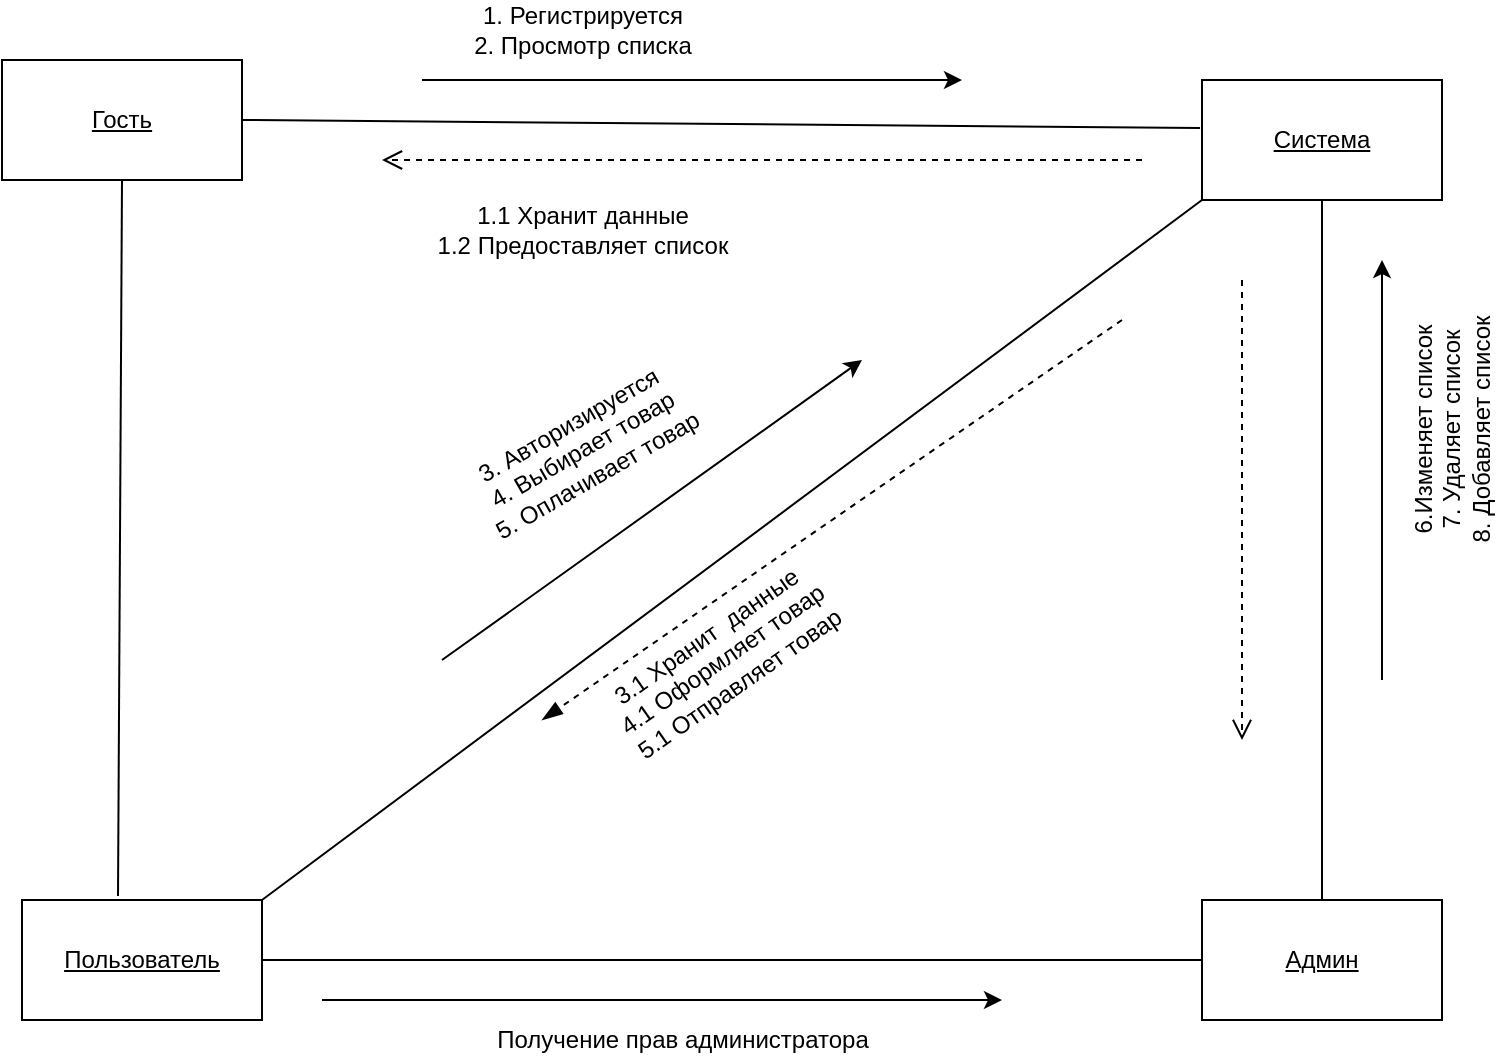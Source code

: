 <mxfile version="15.8.3" type="github">
  <diagram id="qPGfvWFNzOa745rkmDFE" name="Page-1">
    <mxGraphModel dx="817" dy="619" grid="1" gridSize="10" guides="1" tooltips="1" connect="1" arrows="1" fold="1" page="1" pageScale="1" pageWidth="827" pageHeight="1169" math="0" shadow="0">
      <root>
        <mxCell id="0" />
        <mxCell id="1" parent="0" />
        <mxCell id="qEhfhbL_20rRrMWLhHlk-1" value="&lt;u&gt;Гость&lt;/u&gt;" style="rounded=0;whiteSpace=wrap;html=1;" vertex="1" parent="1">
          <mxGeometry x="20" y="50" width="120" height="60" as="geometry" />
        </mxCell>
        <mxCell id="qEhfhbL_20rRrMWLhHlk-2" value="&lt;u&gt;Система&lt;/u&gt;" style="rounded=0;whiteSpace=wrap;html=1;" vertex="1" parent="1">
          <mxGeometry x="620" y="60" width="120" height="60" as="geometry" />
        </mxCell>
        <mxCell id="qEhfhbL_20rRrMWLhHlk-3" value="&lt;u&gt;Админ&lt;/u&gt;" style="rounded=0;whiteSpace=wrap;html=1;" vertex="1" parent="1">
          <mxGeometry x="620" y="470" width="120" height="60" as="geometry" />
        </mxCell>
        <mxCell id="qEhfhbL_20rRrMWLhHlk-4" value="&lt;u&gt;Пользователь&lt;/u&gt;" style="rounded=0;whiteSpace=wrap;html=1;" vertex="1" parent="1">
          <mxGeometry x="30" y="470" width="120" height="60" as="geometry" />
        </mxCell>
        <mxCell id="qEhfhbL_20rRrMWLhHlk-11" value="" style="endArrow=none;html=1;rounded=0;entryX=-0.008;entryY=0.4;entryDx=0;entryDy=0;entryPerimeter=0;exitX=1;exitY=0.5;exitDx=0;exitDy=0;" edge="1" parent="1" source="qEhfhbL_20rRrMWLhHlk-1" target="qEhfhbL_20rRrMWLhHlk-2">
          <mxGeometry width="50" height="50" relative="1" as="geometry">
            <mxPoint x="140" y="84" as="sourcePoint" />
            <mxPoint x="470" y="80" as="targetPoint" />
          </mxGeometry>
        </mxCell>
        <mxCell id="qEhfhbL_20rRrMWLhHlk-13" value="" style="endArrow=none;html=1;rounded=0;exitX=0.4;exitY=-0.033;exitDx=0;exitDy=0;exitPerimeter=0;" edge="1" parent="1" source="qEhfhbL_20rRrMWLhHlk-4">
          <mxGeometry width="50" height="50" relative="1" as="geometry">
            <mxPoint x="20" y="160" as="sourcePoint" />
            <mxPoint x="80" y="110" as="targetPoint" />
          </mxGeometry>
        </mxCell>
        <mxCell id="qEhfhbL_20rRrMWLhHlk-14" value="" style="endArrow=none;html=1;rounded=0;entryX=0;entryY=0.5;entryDx=0;entryDy=0;exitX=1;exitY=0.5;exitDx=0;exitDy=0;" edge="1" parent="1" source="qEhfhbL_20rRrMWLhHlk-4" target="qEhfhbL_20rRrMWLhHlk-3">
          <mxGeometry width="50" height="50" relative="1" as="geometry">
            <mxPoint x="150" y="400" as="sourcePoint" />
            <mxPoint x="200" y="350" as="targetPoint" />
          </mxGeometry>
        </mxCell>
        <mxCell id="qEhfhbL_20rRrMWLhHlk-15" value="" style="endArrow=none;html=1;rounded=0;exitX=0.5;exitY=0;exitDx=0;exitDy=0;entryX=0.5;entryY=1;entryDx=0;entryDy=0;" edge="1" parent="1" source="qEhfhbL_20rRrMWLhHlk-3" target="qEhfhbL_20rRrMWLhHlk-2">
          <mxGeometry width="50" height="50" relative="1" as="geometry">
            <mxPoint x="500" y="170" as="sourcePoint" />
            <mxPoint x="550" y="120" as="targetPoint" />
          </mxGeometry>
        </mxCell>
        <mxCell id="qEhfhbL_20rRrMWLhHlk-16" value="" style="endArrow=none;html=1;rounded=0;entryX=0;entryY=1;entryDx=0;entryDy=0;exitX=1;exitY=0;exitDx=0;exitDy=0;" edge="1" parent="1" source="qEhfhbL_20rRrMWLhHlk-4" target="qEhfhbL_20rRrMWLhHlk-2">
          <mxGeometry width="50" height="50" relative="1" as="geometry">
            <mxPoint x="130" y="390" as="sourcePoint" />
            <mxPoint x="190" y="330" as="targetPoint" />
          </mxGeometry>
        </mxCell>
        <mxCell id="qEhfhbL_20rRrMWLhHlk-17" value="" style="endArrow=classic;html=1;rounded=0;" edge="1" parent="1">
          <mxGeometry width="50" height="50" relative="1" as="geometry">
            <mxPoint x="240" y="350" as="sourcePoint" />
            <mxPoint x="450" y="200" as="targetPoint" />
          </mxGeometry>
        </mxCell>
        <mxCell id="qEhfhbL_20rRrMWLhHlk-18" value="" style="html=1;verticalAlign=bottom;endArrow=blockThin;dashed=1;endSize=8;rounded=0;endFill=1;" edge="1" parent="1">
          <mxGeometry relative="1" as="geometry">
            <mxPoint x="580" y="180" as="sourcePoint" />
            <mxPoint x="290" y="380" as="targetPoint" />
          </mxGeometry>
        </mxCell>
        <mxCell id="qEhfhbL_20rRrMWLhHlk-19" value="" style="endArrow=classic;html=1;rounded=0;" edge="1" parent="1">
          <mxGeometry width="50" height="50" relative="1" as="geometry">
            <mxPoint x="710" y="360" as="sourcePoint" />
            <mxPoint x="710" y="150" as="targetPoint" />
          </mxGeometry>
        </mxCell>
        <mxCell id="qEhfhbL_20rRrMWLhHlk-20" value="" style="html=1;verticalAlign=bottom;endArrow=open;dashed=1;endSize=8;rounded=0;" edge="1" parent="1">
          <mxGeometry relative="1" as="geometry">
            <mxPoint x="640" y="160" as="sourcePoint" />
            <mxPoint x="640" y="390" as="targetPoint" />
          </mxGeometry>
        </mxCell>
        <mxCell id="qEhfhbL_20rRrMWLhHlk-21" value="" style="endArrow=classic;html=1;rounded=0;" edge="1" parent="1">
          <mxGeometry width="50" height="50" relative="1" as="geometry">
            <mxPoint x="230" y="60" as="sourcePoint" />
            <mxPoint x="500" y="60" as="targetPoint" />
          </mxGeometry>
        </mxCell>
        <mxCell id="qEhfhbL_20rRrMWLhHlk-22" value="" style="html=1;verticalAlign=bottom;endArrow=open;dashed=1;endSize=8;rounded=0;" edge="1" parent="1">
          <mxGeometry relative="1" as="geometry">
            <mxPoint x="590" y="100" as="sourcePoint" />
            <mxPoint x="210" y="100" as="targetPoint" />
          </mxGeometry>
        </mxCell>
        <mxCell id="qEhfhbL_20rRrMWLhHlk-23" value="" style="endArrow=classic;html=1;rounded=0;" edge="1" parent="1">
          <mxGeometry width="50" height="50" relative="1" as="geometry">
            <mxPoint x="180" y="520" as="sourcePoint" />
            <mxPoint x="520" y="520" as="targetPoint" />
          </mxGeometry>
        </mxCell>
        <mxCell id="qEhfhbL_20rRrMWLhHlk-26" value="1. Регистрируется&lt;br&gt;2. Просмотр списка" style="text;html=1;align=center;verticalAlign=middle;resizable=0;points=[];autosize=1;strokeColor=none;fillColor=none;" vertex="1" parent="1">
          <mxGeometry x="250" y="20" width="120" height="30" as="geometry" />
        </mxCell>
        <mxCell id="qEhfhbL_20rRrMWLhHlk-28" value="1.1 Хранит данные&lt;br&gt;1.2 Предоставляет список&lt;br&gt;" style="text;html=1;align=center;verticalAlign=middle;resizable=0;points=[];autosize=1;strokeColor=none;fillColor=none;" vertex="1" parent="1">
          <mxGeometry x="230" y="120" width="160" height="30" as="geometry" />
        </mxCell>
        <mxCell id="qEhfhbL_20rRrMWLhHlk-29" value="3. Авторизируется&lt;br&gt;4. Выбирает товар&lt;br&gt;5. Оплачивает товар" style="text;html=1;align=center;verticalAlign=middle;resizable=0;points=[];autosize=1;strokeColor=none;fillColor=none;rotation=-30;" vertex="1" parent="1">
          <mxGeometry x="245" y="220" width="130" height="50" as="geometry" />
        </mxCell>
        <mxCell id="qEhfhbL_20rRrMWLhHlk-30" value="3.1 Хранит&amp;nbsp; данные&lt;br&gt;4.1 Оформляет товар&lt;br&gt;5.1 Отправляет товар" style="text;html=1;align=center;verticalAlign=middle;resizable=0;points=[];autosize=1;strokeColor=none;fillColor=none;rotation=-35;" vertex="1" parent="1">
          <mxGeometry x="310" y="325" width="140" height="50" as="geometry" />
        </mxCell>
        <mxCell id="qEhfhbL_20rRrMWLhHlk-31" value="Получение прав администратора" style="text;html=1;align=center;verticalAlign=middle;resizable=0;points=[];autosize=1;strokeColor=none;fillColor=none;" vertex="1" parent="1">
          <mxGeometry x="260" y="530" width="200" height="20" as="geometry" />
        </mxCell>
        <mxCell id="qEhfhbL_20rRrMWLhHlk-33" value="6.Изменяет список&lt;br&gt;7. Удаляет список&lt;br&gt;8. Добавляет список" style="text;html=1;align=center;verticalAlign=middle;resizable=0;points=[];autosize=1;strokeColor=none;fillColor=none;rotation=-90;" vertex="1" parent="1">
          <mxGeometry x="680" y="210" width="130" height="50" as="geometry" />
        </mxCell>
      </root>
    </mxGraphModel>
  </diagram>
</mxfile>
